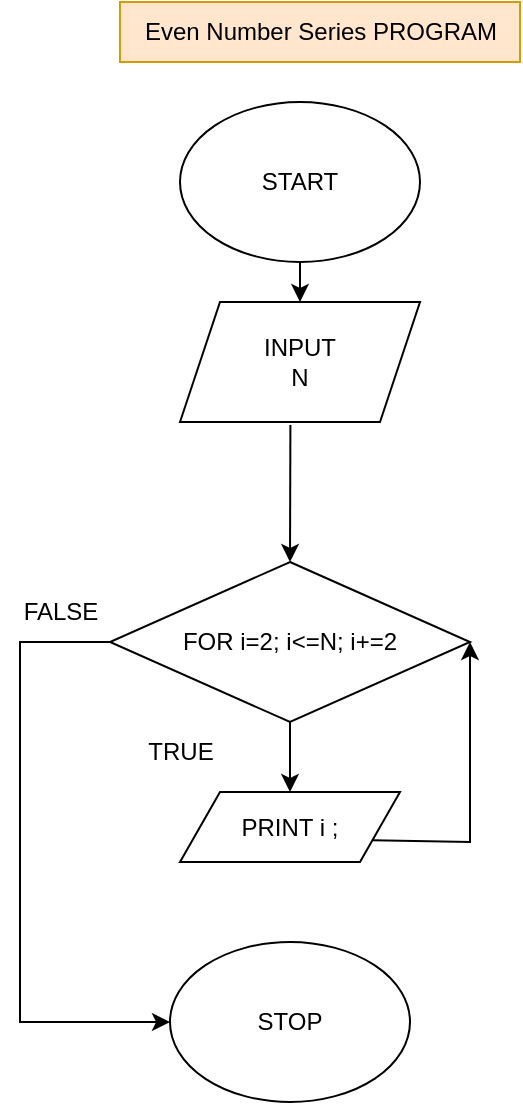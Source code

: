 <mxfile version="20.3.0" type="device"><diagram id="0VyogO4FM-i8yZcJ2f7O" name="Page-1"><mxGraphModel dx="723" dy="461" grid="1" gridSize="10" guides="1" tooltips="1" connect="1" arrows="1" fold="1" page="1" pageScale="1" pageWidth="850" pageHeight="1100" math="0" shadow="0"><root><mxCell id="0"/><mxCell id="1" parent="0"/><mxCell id="vOl9gnMwk8UWy4Q2usAW-1" value="START" style="ellipse;whiteSpace=wrap;html=1;" parent="1" vertex="1"><mxGeometry x="370" y="60" width="120" height="80" as="geometry"/></mxCell><mxCell id="vOl9gnMwk8UWy4Q2usAW-2" value="INPUT&lt;br&gt;N" style="shape=parallelogram;perimeter=parallelogramPerimeter;whiteSpace=wrap;html=1;fixedSize=1;" parent="1" vertex="1"><mxGeometry x="370" y="160" width="120" height="60" as="geometry"/></mxCell><mxCell id="vOl9gnMwk8UWy4Q2usAW-4" value="" style="endArrow=classic;html=1;rounded=0;exitX=0.5;exitY=1;exitDx=0;exitDy=0;entryX=0.5;entryY=0;entryDx=0;entryDy=0;" parent="1" source="vOl9gnMwk8UWy4Q2usAW-1" target="vOl9gnMwk8UWy4Q2usAW-2" edge="1"><mxGeometry width="50" height="50" relative="1" as="geometry"><mxPoint x="400" y="300" as="sourcePoint"/><mxPoint x="450" y="250" as="targetPoint"/></mxGeometry></mxCell><mxCell id="vOl9gnMwk8UWy4Q2usAW-5" value="" style="endArrow=classic;html=1;rounded=0;exitX=0.46;exitY=1.024;exitDx=0;exitDy=0;exitPerimeter=0;entryX=0.5;entryY=0;entryDx=0;entryDy=0;" parent="1" source="vOl9gnMwk8UWy4Q2usAW-2" target="-lyToy9baCZDm5cWeOXE-3" edge="1"><mxGeometry width="50" height="50" relative="1" as="geometry"><mxPoint x="400" y="300" as="sourcePoint"/><mxPoint x="425" y="250" as="targetPoint"/></mxGeometry></mxCell><mxCell id="vOl9gnMwk8UWy4Q2usAW-10" value="STOP" style="ellipse;whiteSpace=wrap;html=1;" parent="1" vertex="1"><mxGeometry x="365" y="480" width="120" height="80" as="geometry"/></mxCell><mxCell id="vOl9gnMwk8UWy4Q2usAW-13" value="Even Number Series PROGRAM" style="text;html=1;align=center;verticalAlign=middle;resizable=0;points=[];autosize=1;strokeColor=#d79b00;fillColor=#ffe6cc;shadow=0;sketch=0;" parent="1" vertex="1"><mxGeometry x="340" y="10" width="200" height="30" as="geometry"/></mxCell><mxCell id="-lyToy9baCZDm5cWeOXE-3" value="FOR i=2; i&amp;lt;=N; i+=2" style="rhombus;whiteSpace=wrap;html=1;" parent="1" vertex="1"><mxGeometry x="335" y="290" width="180" height="80" as="geometry"/></mxCell><mxCell id="-lyToy9baCZDm5cWeOXE-5" value="TRUE" style="text;html=1;align=center;verticalAlign=middle;resizable=0;points=[];autosize=1;strokeColor=none;fillColor=none;" parent="1" vertex="1"><mxGeometry x="340" y="370" width="60" height="30" as="geometry"/></mxCell><mxCell id="-lyToy9baCZDm5cWeOXE-6" value="FALSE" style="text;html=1;align=center;verticalAlign=middle;resizable=0;points=[];autosize=1;strokeColor=none;fillColor=none;" parent="1" vertex="1"><mxGeometry x="280" y="300" width="60" height="30" as="geometry"/></mxCell><mxCell id="JbQnFa35_qV-EtvCelwl-3" value="PRINT i ;" style="shape=parallelogram;perimeter=parallelogramPerimeter;whiteSpace=wrap;html=1;fixedSize=1;" vertex="1" parent="1"><mxGeometry x="370" y="405" width="110" height="35" as="geometry"/></mxCell><mxCell id="JbQnFa35_qV-EtvCelwl-5" value="" style="endArrow=classic;html=1;rounded=0;exitX=0;exitY=0.5;exitDx=0;exitDy=0;entryX=0;entryY=0.5;entryDx=0;entryDy=0;" edge="1" parent="1" source="-lyToy9baCZDm5cWeOXE-3" target="vOl9gnMwk8UWy4Q2usAW-10"><mxGeometry width="50" height="50" relative="1" as="geometry"><mxPoint x="385" y="400.0" as="sourcePoint"/><mxPoint x="300" y="590" as="targetPoint"/><Array as="points"><mxPoint x="290" y="330"/><mxPoint x="290" y="520"/></Array></mxGeometry></mxCell><mxCell id="JbQnFa35_qV-EtvCelwl-7" value="" style="endArrow=classic;html=1;rounded=0;exitX=0.5;exitY=1;exitDx=0;exitDy=0;entryX=0.5;entryY=0;entryDx=0;entryDy=0;" edge="1" parent="1" source="-lyToy9baCZDm5cWeOXE-3" target="JbQnFa35_qV-EtvCelwl-3"><mxGeometry width="50" height="50" relative="1" as="geometry"><mxPoint x="565" y="580" as="sourcePoint"/><mxPoint x="565" y="610" as="targetPoint"/></mxGeometry></mxCell><mxCell id="JbQnFa35_qV-EtvCelwl-8" value="" style="endArrow=classic;html=1;rounded=0;entryX=1;entryY=0.5;entryDx=0;entryDy=0;exitX=1;exitY=0.75;exitDx=0;exitDy=0;" edge="1" parent="1" source="JbQnFa35_qV-EtvCelwl-3" target="-lyToy9baCZDm5cWeOXE-3"><mxGeometry width="50" height="50" relative="1" as="geometry"><mxPoint x="400" y="510" as="sourcePoint"/><mxPoint x="450" y="460" as="targetPoint"/><Array as="points"><mxPoint x="515" y="430"/></Array></mxGeometry></mxCell></root></mxGraphModel></diagram></mxfile>